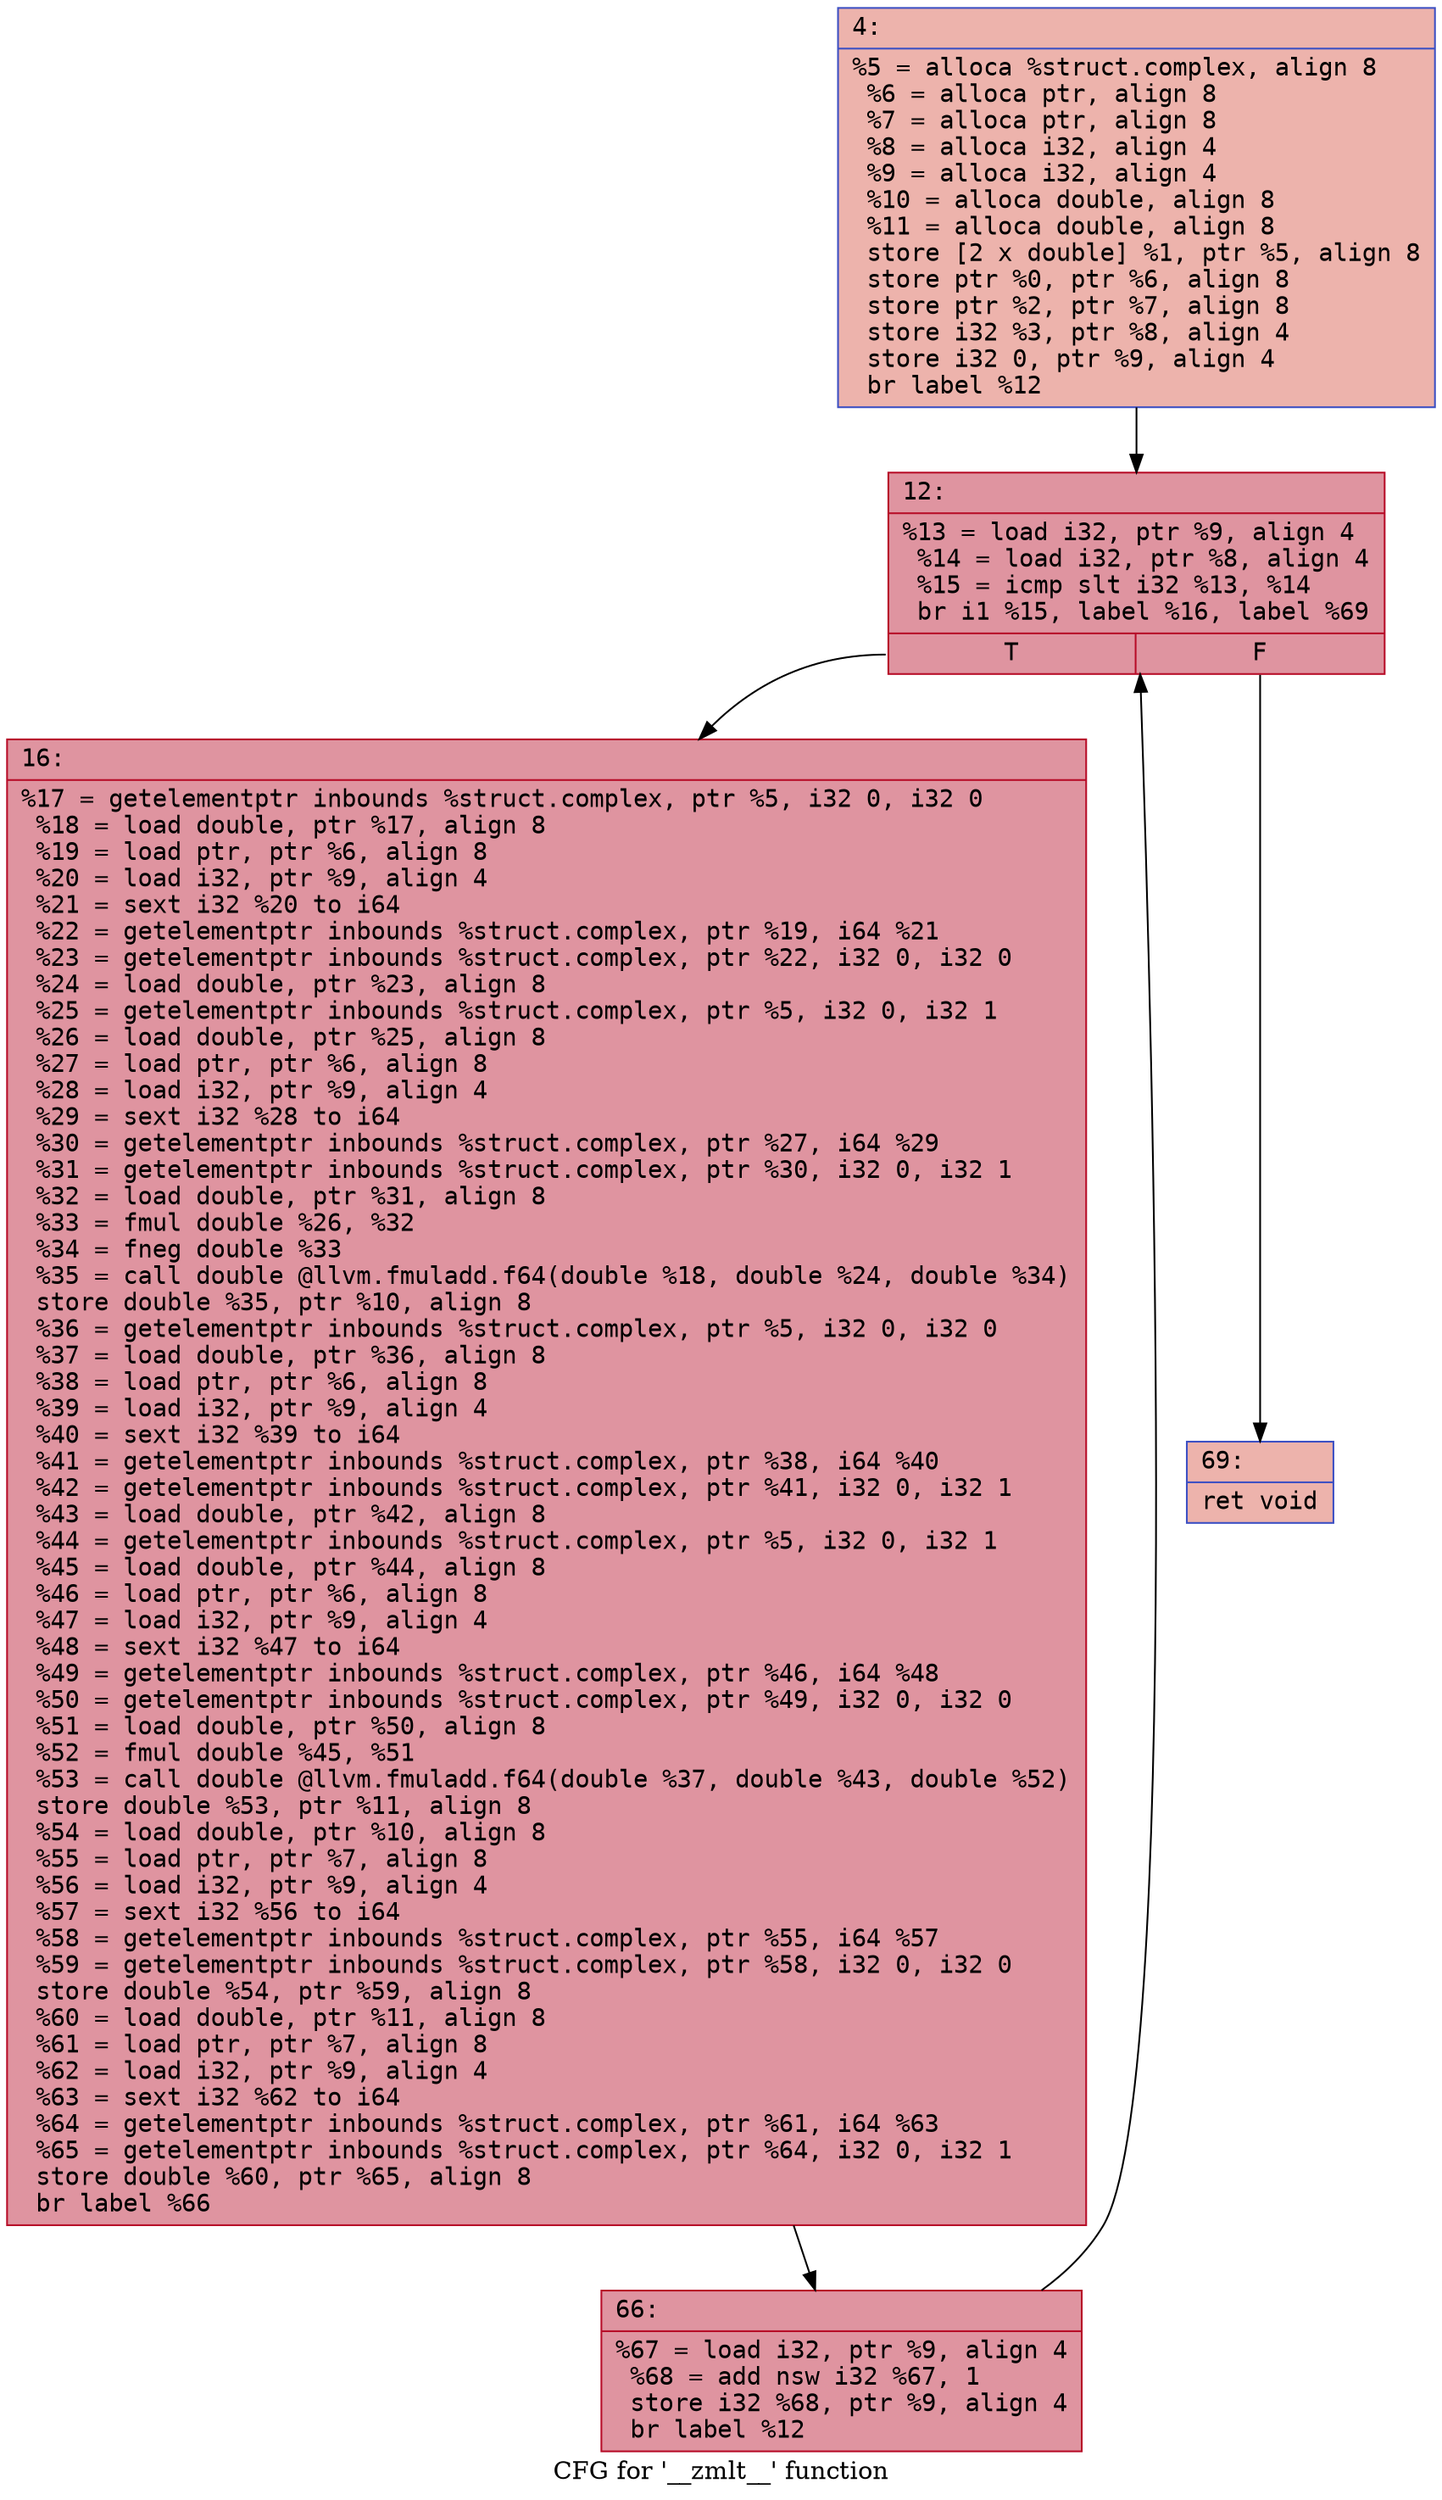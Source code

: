 digraph "CFG for '__zmlt__' function" {
	label="CFG for '__zmlt__' function";

	Node0x60000207e850 [shape=record,color="#3d50c3ff", style=filled, fillcolor="#d6524470" fontname="Courier",label="{4:\l|  %5 = alloca %struct.complex, align 8\l  %6 = alloca ptr, align 8\l  %7 = alloca ptr, align 8\l  %8 = alloca i32, align 4\l  %9 = alloca i32, align 4\l  %10 = alloca double, align 8\l  %11 = alloca double, align 8\l  store [2 x double] %1, ptr %5, align 8\l  store ptr %0, ptr %6, align 8\l  store ptr %2, ptr %7, align 8\l  store i32 %3, ptr %8, align 4\l  store i32 0, ptr %9, align 4\l  br label %12\l}"];
	Node0x60000207e850 -> Node0x60000207e8a0[tooltip="4 -> 12\nProbability 100.00%" ];
	Node0x60000207e8a0 [shape=record,color="#b70d28ff", style=filled, fillcolor="#b70d2870" fontname="Courier",label="{12:\l|  %13 = load i32, ptr %9, align 4\l  %14 = load i32, ptr %8, align 4\l  %15 = icmp slt i32 %13, %14\l  br i1 %15, label %16, label %69\l|{<s0>T|<s1>F}}"];
	Node0x60000207e8a0:s0 -> Node0x60000207e8f0[tooltip="12 -> 16\nProbability 96.88%" ];
	Node0x60000207e8a0:s1 -> Node0x60000207e990[tooltip="12 -> 69\nProbability 3.12%" ];
	Node0x60000207e8f0 [shape=record,color="#b70d28ff", style=filled, fillcolor="#b70d2870" fontname="Courier",label="{16:\l|  %17 = getelementptr inbounds %struct.complex, ptr %5, i32 0, i32 0\l  %18 = load double, ptr %17, align 8\l  %19 = load ptr, ptr %6, align 8\l  %20 = load i32, ptr %9, align 4\l  %21 = sext i32 %20 to i64\l  %22 = getelementptr inbounds %struct.complex, ptr %19, i64 %21\l  %23 = getelementptr inbounds %struct.complex, ptr %22, i32 0, i32 0\l  %24 = load double, ptr %23, align 8\l  %25 = getelementptr inbounds %struct.complex, ptr %5, i32 0, i32 1\l  %26 = load double, ptr %25, align 8\l  %27 = load ptr, ptr %6, align 8\l  %28 = load i32, ptr %9, align 4\l  %29 = sext i32 %28 to i64\l  %30 = getelementptr inbounds %struct.complex, ptr %27, i64 %29\l  %31 = getelementptr inbounds %struct.complex, ptr %30, i32 0, i32 1\l  %32 = load double, ptr %31, align 8\l  %33 = fmul double %26, %32\l  %34 = fneg double %33\l  %35 = call double @llvm.fmuladd.f64(double %18, double %24, double %34)\l  store double %35, ptr %10, align 8\l  %36 = getelementptr inbounds %struct.complex, ptr %5, i32 0, i32 0\l  %37 = load double, ptr %36, align 8\l  %38 = load ptr, ptr %6, align 8\l  %39 = load i32, ptr %9, align 4\l  %40 = sext i32 %39 to i64\l  %41 = getelementptr inbounds %struct.complex, ptr %38, i64 %40\l  %42 = getelementptr inbounds %struct.complex, ptr %41, i32 0, i32 1\l  %43 = load double, ptr %42, align 8\l  %44 = getelementptr inbounds %struct.complex, ptr %5, i32 0, i32 1\l  %45 = load double, ptr %44, align 8\l  %46 = load ptr, ptr %6, align 8\l  %47 = load i32, ptr %9, align 4\l  %48 = sext i32 %47 to i64\l  %49 = getelementptr inbounds %struct.complex, ptr %46, i64 %48\l  %50 = getelementptr inbounds %struct.complex, ptr %49, i32 0, i32 0\l  %51 = load double, ptr %50, align 8\l  %52 = fmul double %45, %51\l  %53 = call double @llvm.fmuladd.f64(double %37, double %43, double %52)\l  store double %53, ptr %11, align 8\l  %54 = load double, ptr %10, align 8\l  %55 = load ptr, ptr %7, align 8\l  %56 = load i32, ptr %9, align 4\l  %57 = sext i32 %56 to i64\l  %58 = getelementptr inbounds %struct.complex, ptr %55, i64 %57\l  %59 = getelementptr inbounds %struct.complex, ptr %58, i32 0, i32 0\l  store double %54, ptr %59, align 8\l  %60 = load double, ptr %11, align 8\l  %61 = load ptr, ptr %7, align 8\l  %62 = load i32, ptr %9, align 4\l  %63 = sext i32 %62 to i64\l  %64 = getelementptr inbounds %struct.complex, ptr %61, i64 %63\l  %65 = getelementptr inbounds %struct.complex, ptr %64, i32 0, i32 1\l  store double %60, ptr %65, align 8\l  br label %66\l}"];
	Node0x60000207e8f0 -> Node0x60000207e940[tooltip="16 -> 66\nProbability 100.00%" ];
	Node0x60000207e940 [shape=record,color="#b70d28ff", style=filled, fillcolor="#b70d2870" fontname="Courier",label="{66:\l|  %67 = load i32, ptr %9, align 4\l  %68 = add nsw i32 %67, 1\l  store i32 %68, ptr %9, align 4\l  br label %12\l}"];
	Node0x60000207e940 -> Node0x60000207e8a0[tooltip="66 -> 12\nProbability 100.00%" ];
	Node0x60000207e990 [shape=record,color="#3d50c3ff", style=filled, fillcolor="#d6524470" fontname="Courier",label="{69:\l|  ret void\l}"];
}
